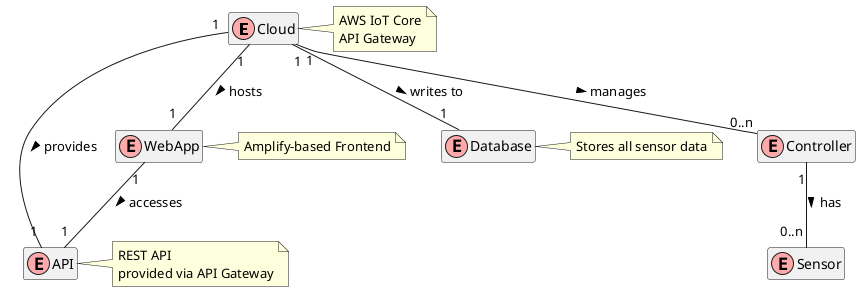 @startuml
hide empty fields
hide empty methods

!define ER_ENTITY(x) class x << (E,#FFAAAA) >>
!define ER_RELATION(x) class x << (R,#AAFFAA) >>
!define ER_ATTRIBUTE(x) class x << (A,#AAAFFF) >>
!define ER_ENTITY(x) class x << (E,#FFAAAA) >>
!define ER_RELATION(x) class x << (R,#AAFFAA) >>
!define ER_ATTRIBUTE(x) class x << (A,#AAAFFF) >>

' === Entities ===
ER_ENTITY(Cloud)
ER_ENTITY(Controller)
ER_ENTITY(Sensor)
ER_ENTITY(Database)
ER_ENTITY(WebApp)
ER_ENTITY(API)

' === Relationships ===
Cloud "1" -- "0..n" Controller : manages >
Controller "1" -- "0..n" Sensor : has >
Cloud "1" -- "1" Database : writes to >
Cloud "1" -- "1" WebApp : hosts >
Cloud "1" -- "1" API : provides >
WebApp "1" -- "1" API : accesses >

' === Notes ===
note right of Cloud
AWS IoT Core
API Gateway
end note

note right of API
REST API
provided via API Gateway
end note

note right of WebApp
Amplify-based Frontend
end note

note right of Database
Stores all sensor data
end note

@enduml
